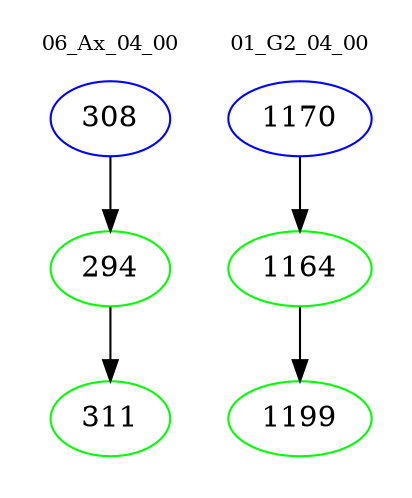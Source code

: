 digraph{
subgraph cluster_0 {
color = white
label = "06_Ax_04_00";
fontsize=10;
T0_308 [label="308", color="blue"]
T0_308 -> T0_294 [color="black"]
T0_294 [label="294", color="green"]
T0_294 -> T0_311 [color="black"]
T0_311 [label="311", color="green"]
}
subgraph cluster_1 {
color = white
label = "01_G2_04_00";
fontsize=10;
T1_1170 [label="1170", color="blue"]
T1_1170 -> T1_1164 [color="black"]
T1_1164 [label="1164", color="green"]
T1_1164 -> T1_1199 [color="black"]
T1_1199 [label="1199", color="green"]
}
}
